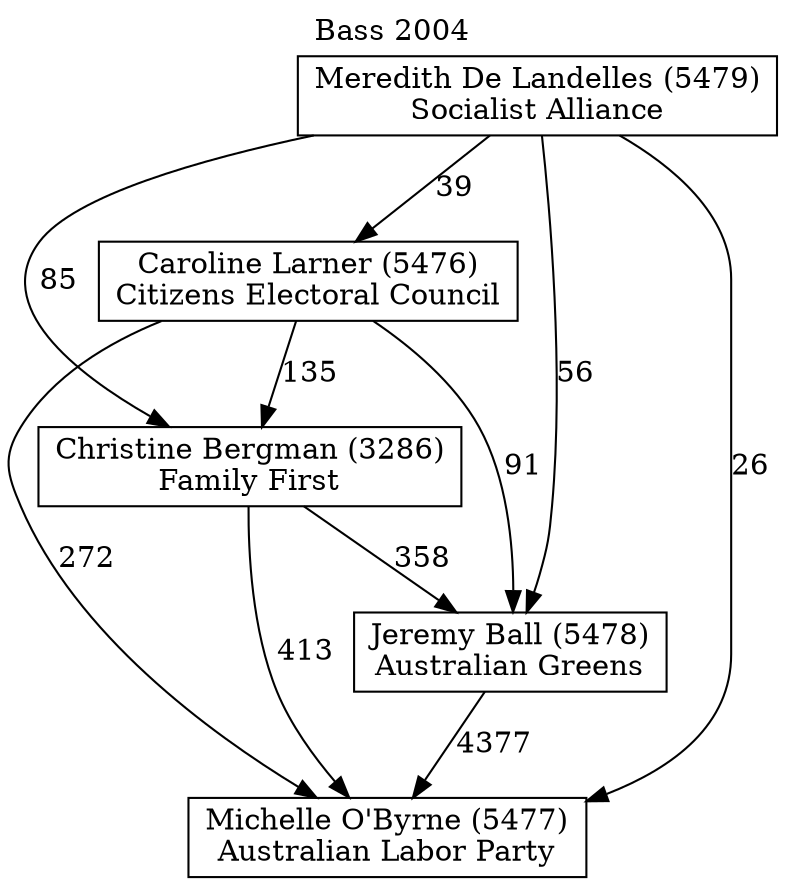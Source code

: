// House preference flow
digraph "Michelle O'Byrne (5477)_Bass_2004" {
	graph [label="Bass 2004" labelloc=t mclimit=10]
	node [shape=box]
	"Michelle O'Byrne (5477)" [label="Michelle O'Byrne (5477)
Australian Labor Party"]
	"Jeremy Ball (5478)" [label="Jeremy Ball (5478)
Australian Greens"]
	"Christine Bergman (3286)" [label="Christine Bergman (3286)
Family First"]
	"Caroline Larner (5476)" [label="Caroline Larner (5476)
Citizens Electoral Council"]
	"Meredith De Landelles (5479)" [label="Meredith De Landelles (5479)
Socialist Alliance"]
	"Jeremy Ball (5478)" -> "Michelle O'Byrne (5477)" [label=4377]
	"Christine Bergman (3286)" -> "Jeremy Ball (5478)" [label=358]
	"Caroline Larner (5476)" -> "Christine Bergman (3286)" [label=135]
	"Meredith De Landelles (5479)" -> "Caroline Larner (5476)" [label=39]
	"Christine Bergman (3286)" -> "Michelle O'Byrne (5477)" [label=413]
	"Caroline Larner (5476)" -> "Michelle O'Byrne (5477)" [label=272]
	"Meredith De Landelles (5479)" -> "Michelle O'Byrne (5477)" [label=26]
	"Meredith De Landelles (5479)" -> "Christine Bergman (3286)" [label=85]
	"Caroline Larner (5476)" -> "Jeremy Ball (5478)" [label=91]
	"Meredith De Landelles (5479)" -> "Jeremy Ball (5478)" [label=56]
}
